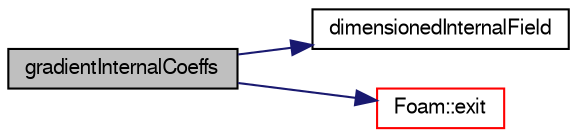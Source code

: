 digraph "gradientInternalCoeffs"
{
  bgcolor="transparent";
  edge [fontname="FreeSans",fontsize="10",labelfontname="FreeSans",labelfontsize="10"];
  node [fontname="FreeSans",fontsize="10",shape=record];
  rankdir="LR";
  Node1360 [label="gradientInternalCoeffs",height=0.2,width=0.4,color="black", fillcolor="grey75", style="filled", fontcolor="black"];
  Node1360 -> Node1361 [color="midnightblue",fontsize="10",style="solid",fontname="FreeSans"];
  Node1361 [label="dimensionedInternalField",height=0.2,width=0.4,color="black",URL="$a38438.html#a942cd19121a46cdc649099eb27c74b18"];
  Node1360 -> Node1362 [color="midnightblue",fontsize="10",style="solid",fontname="FreeSans"];
  Node1362 [label="Foam::exit",height=0.2,width=0.4,color="red",URL="$a21124.html#a06ca7250d8e89caf05243ec094843642"];
}
